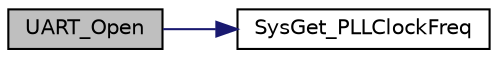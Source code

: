 digraph "UART_Open"
{
 // LATEX_PDF_SIZE
  edge [fontname="Helvetica",fontsize="10",labelfontname="Helvetica",labelfontsize="10"];
  node [fontname="Helvetica",fontsize="10",shape=record];
  rankdir="LR";
  Node1 [label="UART_Open",height=0.2,width=0.4,color="black", fillcolor="grey75", style="filled", fontcolor="black",tooltip="This function use to enable UART function and set baud-rate."];
  Node1 -> Node2 [color="midnightblue",fontsize="10",style="solid",fontname="Helvetica"];
  Node2 [label="SysGet_PLLClockFreq",height=0.2,width=0.4,color="black", fillcolor="white", style="filled",URL="$de/d38/system___nano100_series_8c.html#ad0eab36ae6ce25e23219dc6a1e8fa73a",tooltip="Calculate current PLL clock frequency."];
}
